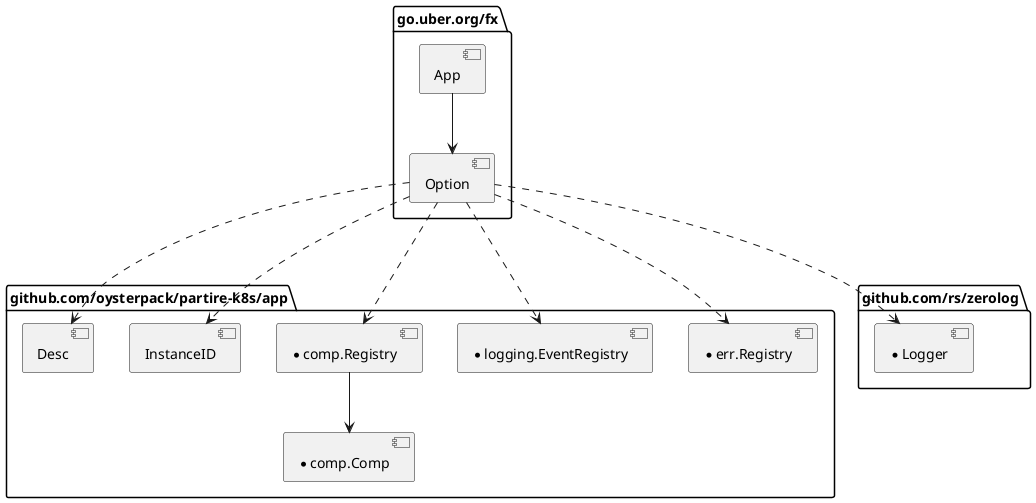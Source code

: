 @startuml

package "go.uber.org/fx" {
[App]
[Option]
}

package "github.com/oysterpack/partire-k8s/app" {
[Desc]
[InstanceID]

[*comp.Comp]
[*comp.Registry]

[*logging.EventRegistry]
[*err.Registry]
}

package "github.com/rs/zerolog" {
[*Logger]
}

[App] --> [Option]

[Option] ..> [Desc]
[Option] ..> [InstanceID]
[Option] ...> [*Logger]
[Option] ...> [*comp.Registry]
[Option] ...> [*logging.EventRegistry]
[Option] ...> [*err.Registry]

[*comp.Registry] --> [*comp.Comp]

@enduml